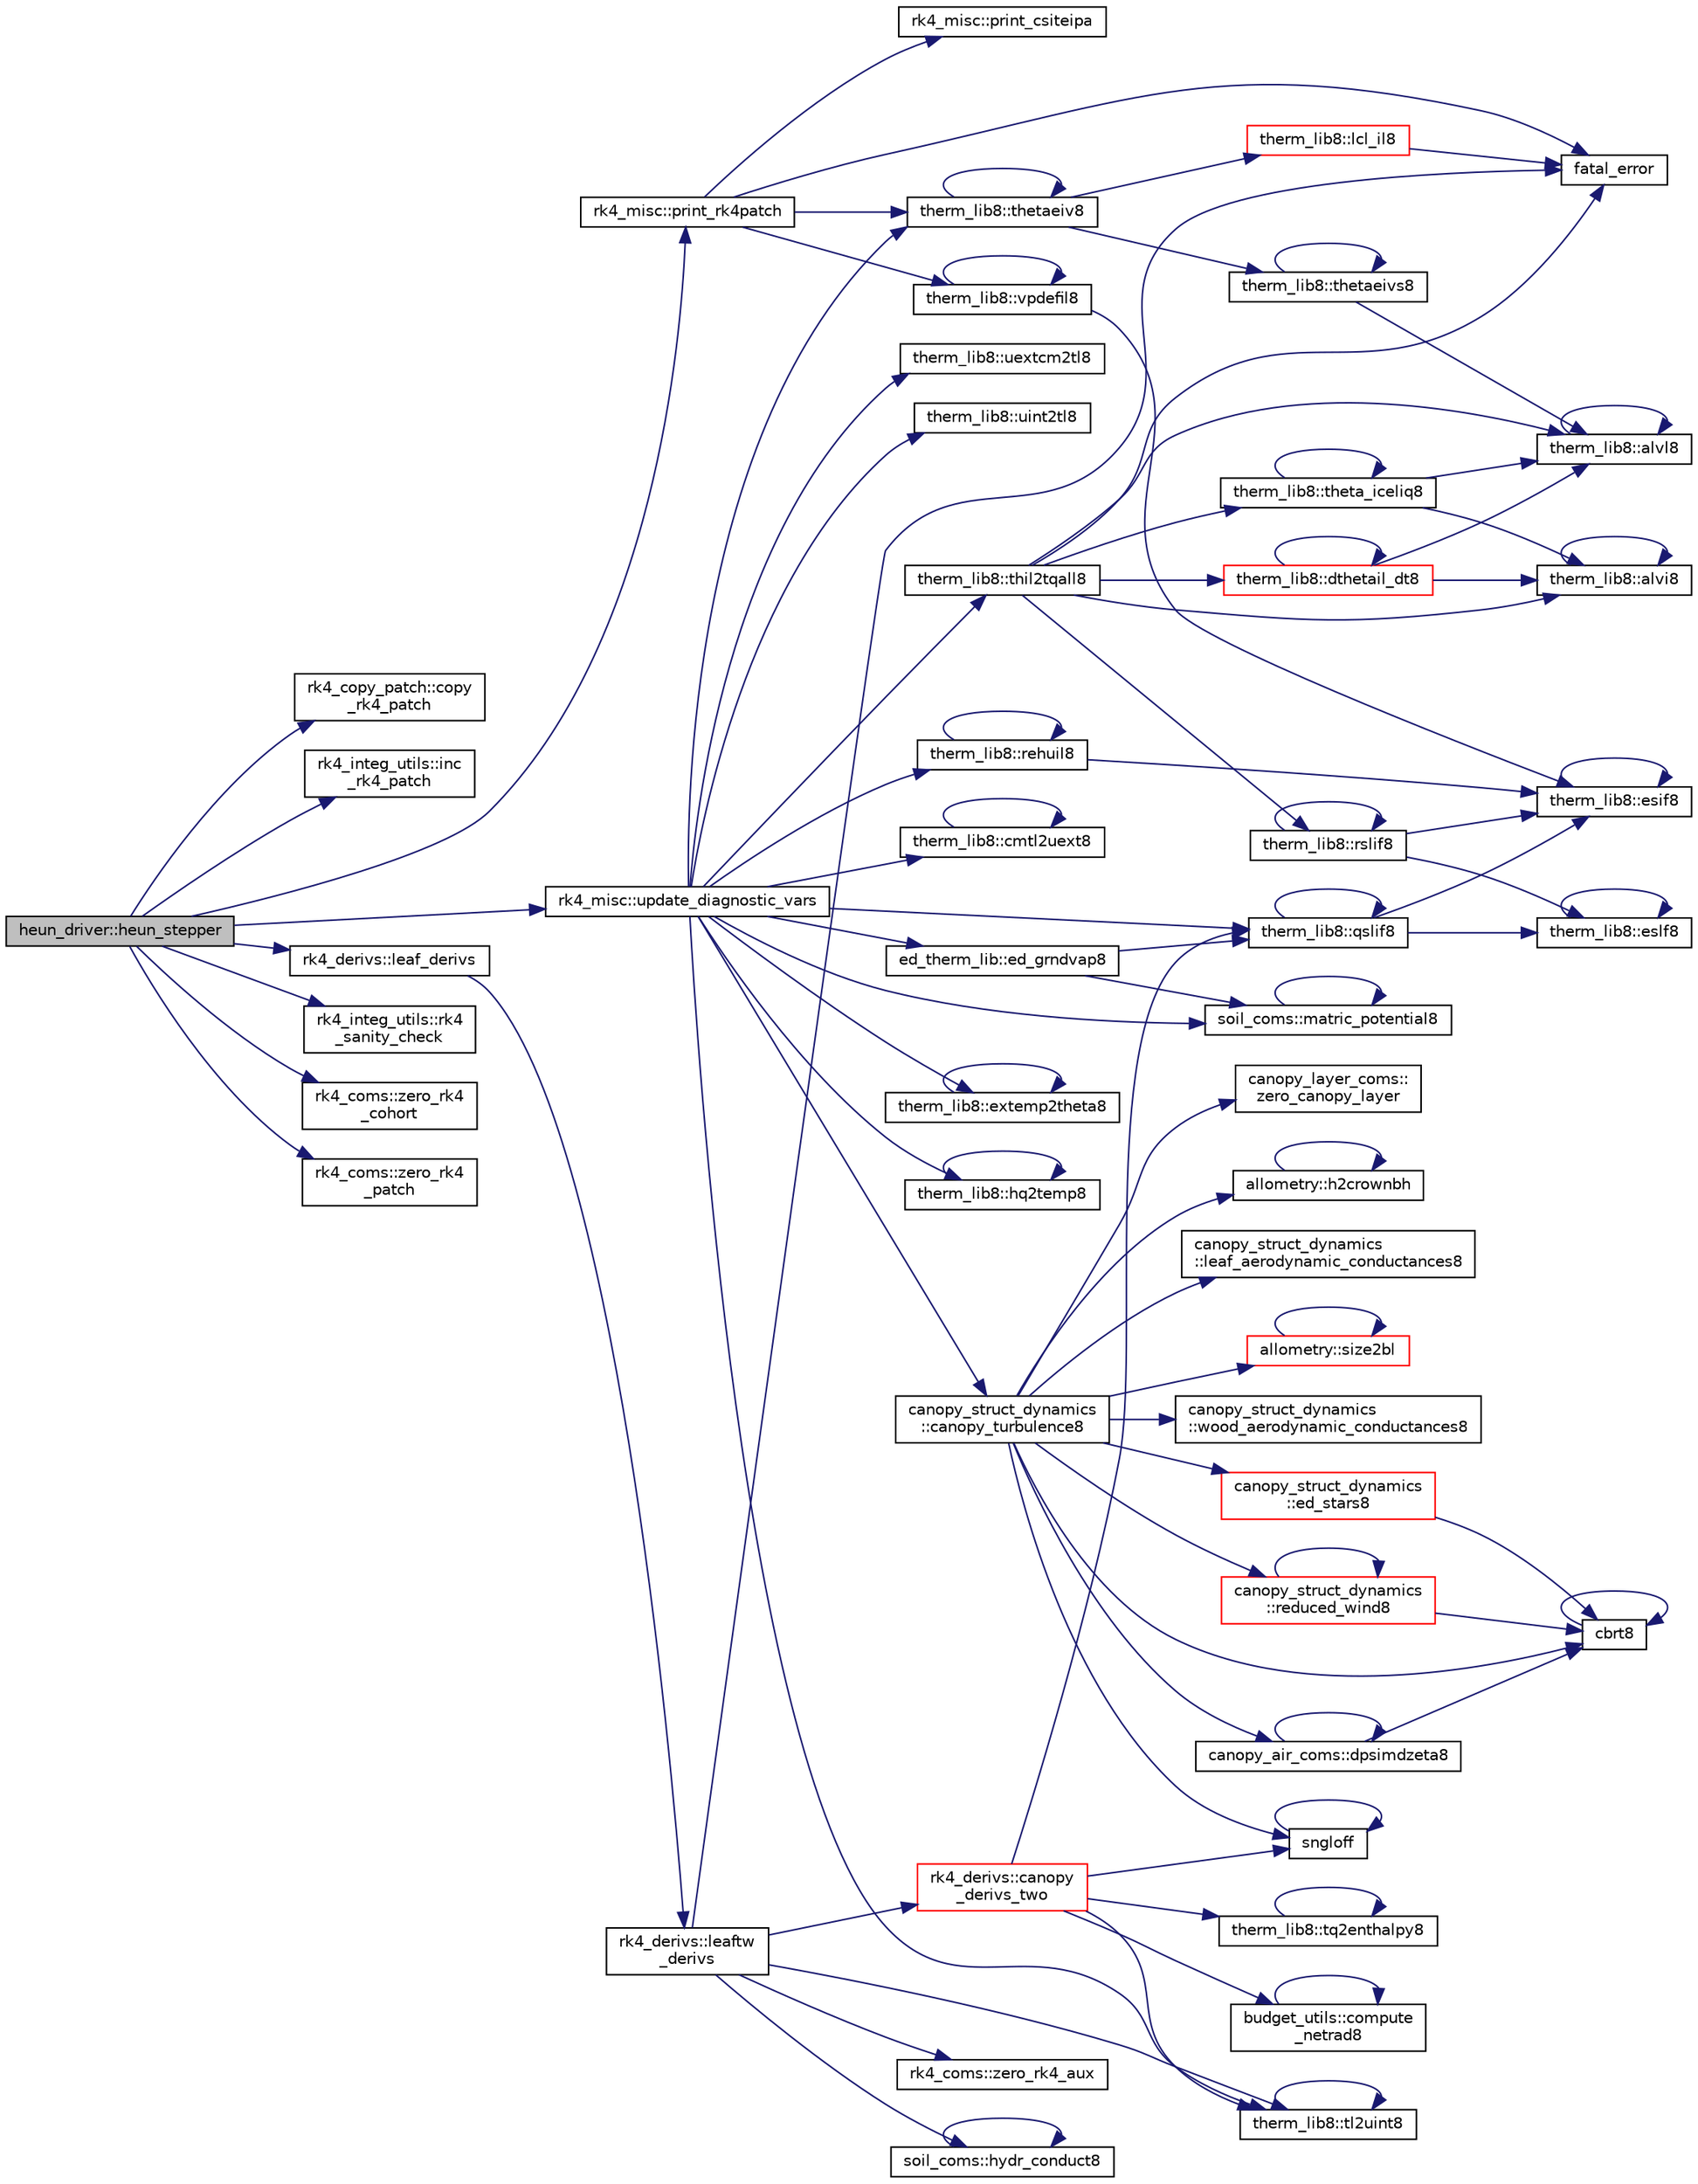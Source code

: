 digraph "heun_driver::heun_stepper"
{
 // LATEX_PDF_SIZE
  edge [fontname="Helvetica",fontsize="10",labelfontname="Helvetica",labelfontsize="10"];
  node [fontname="Helvetica",fontsize="10",shape=record];
  rankdir="LR";
  Node1 [label="heun_driver::heun_stepper",height=0.2,width=0.4,color="black", fillcolor="grey75", style="filled", fontcolor="black",tooltip=" "];
  Node1 -> Node2 [color="midnightblue",fontsize="10",style="solid",fontname="Helvetica"];
  Node2 [label="rk4_copy_patch::copy\l_rk4_patch",height=0.2,width=0.4,color="black", fillcolor="white", style="filled",URL="$namespacerk4__copy__patch.html#a0a4e12314b4876462e80f56d7535da4c",tooltip=" "];
  Node1 -> Node3 [color="midnightblue",fontsize="10",style="solid",fontname="Helvetica"];
  Node3 [label="rk4_integ_utils::inc\l_rk4_patch",height=0.2,width=0.4,color="black", fillcolor="white", style="filled",URL="$namespacerk4__integ__utils.html#a1b5e7645fe2cdb0b762d2cf3e31cf5d2",tooltip=" "];
  Node1 -> Node4 [color="midnightblue",fontsize="10",style="solid",fontname="Helvetica"];
  Node4 [label="rk4_derivs::leaf_derivs",height=0.2,width=0.4,color="black", fillcolor="white", style="filled",URL="$namespacerk4__derivs.html#a442a8d66ccac279ead18986735cf5a07",tooltip=" "];
  Node4 -> Node5 [color="midnightblue",fontsize="10",style="solid",fontname="Helvetica"];
  Node5 [label="rk4_derivs::leaftw\l_derivs",height=0.2,width=0.4,color="black", fillcolor="white", style="filled",URL="$namespacerk4__derivs.html#a9d842f7ffa1b755cb2e94fe1e5a2b65d",tooltip=" "];
  Node5 -> Node6 [color="midnightblue",fontsize="10",style="solid",fontname="Helvetica"];
  Node6 [label="rk4_derivs::canopy\l_derivs_two",height=0.2,width=0.4,color="red", fillcolor="white", style="filled",URL="$namespacerk4__derivs.html#ad2856182582c44c3aacf61bb38aa5fd4",tooltip=" "];
  Node6 -> Node7 [color="midnightblue",fontsize="10",style="solid",fontname="Helvetica"];
  Node7 [label="budget_utils::compute\l_netrad8",height=0.2,width=0.4,color="black", fillcolor="white", style="filled",URL="$namespacebudget__utils.html#a5866b9dbe2ba1c378cf5069ebd09674d",tooltip=" "];
  Node7 -> Node7 [color="midnightblue",fontsize="10",style="solid",fontname="Helvetica"];
  Node6 -> Node8 [color="midnightblue",fontsize="10",style="solid",fontname="Helvetica"];
  Node8 [label="therm_lib8::qslif8",height=0.2,width=0.4,color="black", fillcolor="white", style="filled",URL="$namespacetherm__lib8.html#aa9d6ede67f0021ccc80049f582b3177b",tooltip=" "];
  Node8 -> Node9 [color="midnightblue",fontsize="10",style="solid",fontname="Helvetica"];
  Node9 [label="therm_lib8::esif8",height=0.2,width=0.4,color="black", fillcolor="white", style="filled",URL="$namespacetherm__lib8.html#a4c2e61543813926681cd581b4c72f0a9",tooltip=" "];
  Node9 -> Node9 [color="midnightblue",fontsize="10",style="solid",fontname="Helvetica"];
  Node8 -> Node10 [color="midnightblue",fontsize="10",style="solid",fontname="Helvetica"];
  Node10 [label="therm_lib8::eslf8",height=0.2,width=0.4,color="black", fillcolor="white", style="filled",URL="$namespacetherm__lib8.html#aa7a527bdf772238306801f7f86e6db58",tooltip=" "];
  Node10 -> Node10 [color="midnightblue",fontsize="10",style="solid",fontname="Helvetica"];
  Node8 -> Node8 [color="midnightblue",fontsize="10",style="solid",fontname="Helvetica"];
  Node6 -> Node11 [color="midnightblue",fontsize="10",style="solid",fontname="Helvetica"];
  Node11 [label="sngloff",height=0.2,width=0.4,color="black", fillcolor="white", style="filled",URL="$numutils_8f90.html#a97ff3973394dba1b9534e055e358de97",tooltip=" "];
  Node11 -> Node11 [color="midnightblue",fontsize="10",style="solid",fontname="Helvetica"];
  Node6 -> Node12 [color="midnightblue",fontsize="10",style="solid",fontname="Helvetica"];
  Node12 [label="therm_lib8::tl2uint8",height=0.2,width=0.4,color="black", fillcolor="white", style="filled",URL="$namespacetherm__lib8.html#afb21e6b55b53bbc124c228e01ccc60cb",tooltip=" "];
  Node12 -> Node12 [color="midnightblue",fontsize="10",style="solid",fontname="Helvetica"];
  Node6 -> Node13 [color="midnightblue",fontsize="10",style="solid",fontname="Helvetica"];
  Node13 [label="therm_lib8::tq2enthalpy8",height=0.2,width=0.4,color="black", fillcolor="white", style="filled",URL="$namespacetherm__lib8.html#abc11d3a9518a513fd0b3b97e6fc0e68e",tooltip=" "];
  Node13 -> Node13 [color="midnightblue",fontsize="10",style="solid",fontname="Helvetica"];
  Node5 -> Node15 [color="midnightblue",fontsize="10",style="solid",fontname="Helvetica"];
  Node15 [label="fatal_error",height=0.2,width=0.4,color="black", fillcolor="white", style="filled",URL="$fatal__error_8_f90.html#a2a2bff228716ab48a81c795b348d1665",tooltip=" "];
  Node5 -> Node16 [color="midnightblue",fontsize="10",style="solid",fontname="Helvetica"];
  Node16 [label="soil_coms::hydr_conduct8",height=0.2,width=0.4,color="black", fillcolor="white", style="filled",URL="$namespacesoil__coms.html#a8bfcf41a8d8d6c964fd099e07ccdeb7e",tooltip=" "];
  Node16 -> Node16 [color="midnightblue",fontsize="10",style="solid",fontname="Helvetica"];
  Node5 -> Node12 [color="midnightblue",fontsize="10",style="solid",fontname="Helvetica"];
  Node5 -> Node17 [color="midnightblue",fontsize="10",style="solid",fontname="Helvetica"];
  Node17 [label="rk4_coms::zero_rk4_aux",height=0.2,width=0.4,color="black", fillcolor="white", style="filled",URL="$namespacerk4__coms.html#a0af8d3f6d5452c98c81c5230f3b22343",tooltip=" "];
  Node1 -> Node18 [color="midnightblue",fontsize="10",style="solid",fontname="Helvetica"];
  Node18 [label="rk4_misc::print_rk4patch",height=0.2,width=0.4,color="black", fillcolor="white", style="filled",URL="$namespacerk4__misc.html#a6f1b7481db8c4187a653058e22652cb9",tooltip=" "];
  Node18 -> Node15 [color="midnightblue",fontsize="10",style="solid",fontname="Helvetica"];
  Node18 -> Node19 [color="midnightblue",fontsize="10",style="solid",fontname="Helvetica"];
  Node19 [label="rk4_misc::print_csiteipa",height=0.2,width=0.4,color="black", fillcolor="white", style="filled",URL="$namespacerk4__misc.html#a0c4d2f93e98e7f917d90689dcdaf47e3",tooltip=" "];
  Node18 -> Node20 [color="midnightblue",fontsize="10",style="solid",fontname="Helvetica"];
  Node20 [label="therm_lib8::thetaeiv8",height=0.2,width=0.4,color="black", fillcolor="white", style="filled",URL="$namespacetherm__lib8.html#aca0eeff24415eab272c13efcba42ebd5",tooltip=" "];
  Node20 -> Node21 [color="midnightblue",fontsize="10",style="solid",fontname="Helvetica"];
  Node21 [label="therm_lib8::lcl_il8",height=0.2,width=0.4,color="red", fillcolor="white", style="filled",URL="$namespacetherm__lib8.html#a0f6906696662a832ed73b03f8f97e449",tooltip=" "];
  Node21 -> Node15 [color="midnightblue",fontsize="10",style="solid",fontname="Helvetica"];
  Node20 -> Node20 [color="midnightblue",fontsize="10",style="solid",fontname="Helvetica"];
  Node20 -> Node26 [color="midnightblue",fontsize="10",style="solid",fontname="Helvetica"];
  Node26 [label="therm_lib8::thetaeivs8",height=0.2,width=0.4,color="black", fillcolor="white", style="filled",URL="$namespacetherm__lib8.html#a43786e4d4bcf61f6d8fb66fa5a925df9",tooltip=" "];
  Node26 -> Node27 [color="midnightblue",fontsize="10",style="solid",fontname="Helvetica"];
  Node27 [label="therm_lib8::alvl8",height=0.2,width=0.4,color="black", fillcolor="white", style="filled",URL="$namespacetherm__lib8.html#a8dfe9d6c06c19f28e388354ce1001ec2",tooltip=" "];
  Node27 -> Node27 [color="midnightblue",fontsize="10",style="solid",fontname="Helvetica"];
  Node26 -> Node26 [color="midnightblue",fontsize="10",style="solid",fontname="Helvetica"];
  Node18 -> Node28 [color="midnightblue",fontsize="10",style="solid",fontname="Helvetica"];
  Node28 [label="therm_lib8::vpdefil8",height=0.2,width=0.4,color="black", fillcolor="white", style="filled",URL="$namespacetherm__lib8.html#a11c93be5459d6b6a5501cbd52977e6ab",tooltip=" "];
  Node28 -> Node9 [color="midnightblue",fontsize="10",style="solid",fontname="Helvetica"];
  Node28 -> Node28 [color="midnightblue",fontsize="10",style="solid",fontname="Helvetica"];
  Node1 -> Node29 [color="midnightblue",fontsize="10",style="solid",fontname="Helvetica"];
  Node29 [label="rk4_integ_utils::rk4\l_sanity_check",height=0.2,width=0.4,color="black", fillcolor="white", style="filled",URL="$namespacerk4__integ__utils.html#ae05e3b41c7c1e757ebe65c8627d398ab",tooltip=" "];
  Node1 -> Node30 [color="midnightblue",fontsize="10",style="solid",fontname="Helvetica"];
  Node30 [label="rk4_misc::update_diagnostic_vars",height=0.2,width=0.4,color="black", fillcolor="white", style="filled",URL="$namespacerk4__misc.html#a1d4d4a8632749f2ae1611575efdf75cb",tooltip=" "];
  Node30 -> Node31 [color="midnightblue",fontsize="10",style="solid",fontname="Helvetica"];
  Node31 [label="canopy_struct_dynamics\l::canopy_turbulence8",height=0.2,width=0.4,color="black", fillcolor="white", style="filled",URL="$namespacecanopy__struct__dynamics.html#a1cdbc02d1009ee6ff32a3c234f549a9a",tooltip=" "];
  Node31 -> Node32 [color="midnightblue",fontsize="10",style="solid",fontname="Helvetica"];
  Node32 [label="cbrt8",height=0.2,width=0.4,color="black", fillcolor="white", style="filled",URL="$numutils_8f90.html#ad4b910be4531c088be1d1e83197aa36e",tooltip=" "];
  Node32 -> Node32 [color="midnightblue",fontsize="10",style="solid",fontname="Helvetica"];
  Node31 -> Node33 [color="midnightblue",fontsize="10",style="solid",fontname="Helvetica"];
  Node33 [label="canopy_air_coms::dpsimdzeta8",height=0.2,width=0.4,color="black", fillcolor="white", style="filled",URL="$namespacecanopy__air__coms.html#a51b006ac118f9549aee23ddb61a1bf19",tooltip=" "];
  Node33 -> Node32 [color="midnightblue",fontsize="10",style="solid",fontname="Helvetica"];
  Node33 -> Node33 [color="midnightblue",fontsize="10",style="solid",fontname="Helvetica"];
  Node31 -> Node34 [color="midnightblue",fontsize="10",style="solid",fontname="Helvetica"];
  Node34 [label="canopy_struct_dynamics\l::ed_stars8",height=0.2,width=0.4,color="red", fillcolor="white", style="filled",URL="$namespacecanopy__struct__dynamics.html#af6b2f4221f3eb91585a6baafc373bb88",tooltip=" "];
  Node34 -> Node32 [color="midnightblue",fontsize="10",style="solid",fontname="Helvetica"];
  Node31 -> Node40 [color="midnightblue",fontsize="10",style="solid",fontname="Helvetica"];
  Node40 [label="allometry::h2crownbh",height=0.2,width=0.4,color="black", fillcolor="white", style="filled",URL="$namespaceallometry.html#a88949ed487fccc2f1dfd065399043b0d",tooltip=" "];
  Node40 -> Node40 [color="midnightblue",fontsize="10",style="solid",fontname="Helvetica"];
  Node31 -> Node41 [color="midnightblue",fontsize="10",style="solid",fontname="Helvetica"];
  Node41 [label="canopy_struct_dynamics\l::leaf_aerodynamic_conductances8",height=0.2,width=0.4,color="black", fillcolor="white", style="filled",URL="$namespacecanopy__struct__dynamics.html#a603f1234645bf9624c578131440e8555",tooltip=" "];
  Node31 -> Node42 [color="midnightblue",fontsize="10",style="solid",fontname="Helvetica"];
  Node42 [label="canopy_struct_dynamics\l::reduced_wind8",height=0.2,width=0.4,color="red", fillcolor="white", style="filled",URL="$namespacecanopy__struct__dynamics.html#a4bfef6570fcebda5f22600fd0660ee0c",tooltip=" "];
  Node42 -> Node32 [color="midnightblue",fontsize="10",style="solid",fontname="Helvetica"];
  Node42 -> Node42 [color="midnightblue",fontsize="10",style="solid",fontname="Helvetica"];
  Node31 -> Node43 [color="midnightblue",fontsize="10",style="solid",fontname="Helvetica"];
  Node43 [label="allometry::size2bl",height=0.2,width=0.4,color="red", fillcolor="white", style="filled",URL="$namespaceallometry.html#a10c3f179ffa5bee4c98a338aa18067ee",tooltip=" "];
  Node43 -> Node43 [color="midnightblue",fontsize="10",style="solid",fontname="Helvetica"];
  Node31 -> Node11 [color="midnightblue",fontsize="10",style="solid",fontname="Helvetica"];
  Node31 -> Node45 [color="midnightblue",fontsize="10",style="solid",fontname="Helvetica"];
  Node45 [label="canopy_struct_dynamics\l::wood_aerodynamic_conductances8",height=0.2,width=0.4,color="black", fillcolor="white", style="filled",URL="$namespacecanopy__struct__dynamics.html#ab3558ff33f85ef3ffe4b58bc41a6c04f",tooltip=" "];
  Node31 -> Node46 [color="midnightblue",fontsize="10",style="solid",fontname="Helvetica"];
  Node46 [label="canopy_layer_coms::\lzero_canopy_layer",height=0.2,width=0.4,color="black", fillcolor="white", style="filled",URL="$namespacecanopy__layer__coms.html#a35bc9ed614af3affcdbfe5b81f97bb12",tooltip=" "];
  Node30 -> Node47 [color="midnightblue",fontsize="10",style="solid",fontname="Helvetica"];
  Node47 [label="therm_lib8::cmtl2uext8",height=0.2,width=0.4,color="black", fillcolor="white", style="filled",URL="$namespacetherm__lib8.html#af5c7259346e1ee029458410d49100d77",tooltip=" "];
  Node47 -> Node47 [color="midnightblue",fontsize="10",style="solid",fontname="Helvetica"];
  Node30 -> Node48 [color="midnightblue",fontsize="10",style="solid",fontname="Helvetica"];
  Node48 [label="ed_therm_lib::ed_grndvap8",height=0.2,width=0.4,color="black", fillcolor="white", style="filled",URL="$namespaceed__therm__lib.html#a746a2bb61d932fd3cb928a3b5e5e832e",tooltip=" "];
  Node48 -> Node49 [color="midnightblue",fontsize="10",style="solid",fontname="Helvetica"];
  Node49 [label="soil_coms::matric_potential8",height=0.2,width=0.4,color="black", fillcolor="white", style="filled",URL="$namespacesoil__coms.html#aba13a25afd16826ae4dfb38fa047ba76",tooltip=" "];
  Node49 -> Node49 [color="midnightblue",fontsize="10",style="solid",fontname="Helvetica"];
  Node48 -> Node8 [color="midnightblue",fontsize="10",style="solid",fontname="Helvetica"];
  Node30 -> Node50 [color="midnightblue",fontsize="10",style="solid",fontname="Helvetica"];
  Node50 [label="therm_lib8::extemp2theta8",height=0.2,width=0.4,color="black", fillcolor="white", style="filled",URL="$namespacetherm__lib8.html#a309e38d181bfb3eea47d3f220e44b923",tooltip=" "];
  Node50 -> Node50 [color="midnightblue",fontsize="10",style="solid",fontname="Helvetica"];
  Node30 -> Node51 [color="midnightblue",fontsize="10",style="solid",fontname="Helvetica"];
  Node51 [label="therm_lib8::hq2temp8",height=0.2,width=0.4,color="black", fillcolor="white", style="filled",URL="$namespacetherm__lib8.html#a1ffd2b0e4437b77b168fa1df97e641ca",tooltip=" "];
  Node51 -> Node51 [color="midnightblue",fontsize="10",style="solid",fontname="Helvetica"];
  Node30 -> Node49 [color="midnightblue",fontsize="10",style="solid",fontname="Helvetica"];
  Node30 -> Node8 [color="midnightblue",fontsize="10",style="solid",fontname="Helvetica"];
  Node30 -> Node52 [color="midnightblue",fontsize="10",style="solid",fontname="Helvetica"];
  Node52 [label="therm_lib8::rehuil8",height=0.2,width=0.4,color="black", fillcolor="white", style="filled",URL="$namespacetherm__lib8.html#a51fbba130b3fc3a6cc1744aeb76a2b81",tooltip=" "];
  Node52 -> Node9 [color="midnightblue",fontsize="10",style="solid",fontname="Helvetica"];
  Node52 -> Node52 [color="midnightblue",fontsize="10",style="solid",fontname="Helvetica"];
  Node30 -> Node20 [color="midnightblue",fontsize="10",style="solid",fontname="Helvetica"];
  Node30 -> Node53 [color="midnightblue",fontsize="10",style="solid",fontname="Helvetica"];
  Node53 [label="therm_lib8::thil2tqall8",height=0.2,width=0.4,color="black", fillcolor="white", style="filled",URL="$namespacetherm__lib8.html#ac25af6f3203cd6cbf1e3933ae25eaeca",tooltip=" "];
  Node53 -> Node54 [color="midnightblue",fontsize="10",style="solid",fontname="Helvetica"];
  Node54 [label="therm_lib8::alvi8",height=0.2,width=0.4,color="black", fillcolor="white", style="filled",URL="$namespacetherm__lib8.html#a3b1992f0fffee3a316b79819cac27382",tooltip=" "];
  Node54 -> Node54 [color="midnightblue",fontsize="10",style="solid",fontname="Helvetica"];
  Node53 -> Node27 [color="midnightblue",fontsize="10",style="solid",fontname="Helvetica"];
  Node53 -> Node55 [color="midnightblue",fontsize="10",style="solid",fontname="Helvetica"];
  Node55 [label="therm_lib8::dthetail_dt8",height=0.2,width=0.4,color="red", fillcolor="white", style="filled",URL="$namespacetherm__lib8.html#acd882aa1f52e8cbaee8065ca35eb5867",tooltip=" "];
  Node55 -> Node54 [color="midnightblue",fontsize="10",style="solid",fontname="Helvetica"];
  Node55 -> Node27 [color="midnightblue",fontsize="10",style="solid",fontname="Helvetica"];
  Node55 -> Node55 [color="midnightblue",fontsize="10",style="solid",fontname="Helvetica"];
  Node53 -> Node15 [color="midnightblue",fontsize="10",style="solid",fontname="Helvetica"];
  Node53 -> Node58 [color="midnightblue",fontsize="10",style="solid",fontname="Helvetica"];
  Node58 [label="therm_lib8::rslif8",height=0.2,width=0.4,color="black", fillcolor="white", style="filled",URL="$namespacetherm__lib8.html#a0f62e29f88493f7bc240060f337ade98",tooltip=" "];
  Node58 -> Node9 [color="midnightblue",fontsize="10",style="solid",fontname="Helvetica"];
  Node58 -> Node10 [color="midnightblue",fontsize="10",style="solid",fontname="Helvetica"];
  Node58 -> Node58 [color="midnightblue",fontsize="10",style="solid",fontname="Helvetica"];
  Node53 -> Node59 [color="midnightblue",fontsize="10",style="solid",fontname="Helvetica"];
  Node59 [label="therm_lib8::theta_iceliq8",height=0.2,width=0.4,color="black", fillcolor="white", style="filled",URL="$namespacetherm__lib8.html#a7d5573528d5f5adeb9beb594eead7f4f",tooltip=" "];
  Node59 -> Node54 [color="midnightblue",fontsize="10",style="solid",fontname="Helvetica"];
  Node59 -> Node27 [color="midnightblue",fontsize="10",style="solid",fontname="Helvetica"];
  Node59 -> Node59 [color="midnightblue",fontsize="10",style="solid",fontname="Helvetica"];
  Node30 -> Node12 [color="midnightblue",fontsize="10",style="solid",fontname="Helvetica"];
  Node30 -> Node60 [color="midnightblue",fontsize="10",style="solid",fontname="Helvetica"];
  Node60 [label="therm_lib8::uextcm2tl8",height=0.2,width=0.4,color="black", fillcolor="white", style="filled",URL="$namespacetherm__lib8.html#af00b031b94385eb06e81a837246715bd",tooltip=" "];
  Node30 -> Node61 [color="midnightblue",fontsize="10",style="solid",fontname="Helvetica"];
  Node61 [label="therm_lib8::uint2tl8",height=0.2,width=0.4,color="black", fillcolor="white", style="filled",URL="$namespacetherm__lib8.html#a25d3d7f68a7ddbdf3c13eac03b1bb780",tooltip=" "];
  Node1 -> Node62 [color="midnightblue",fontsize="10",style="solid",fontname="Helvetica"];
  Node62 [label="rk4_coms::zero_rk4\l_cohort",height=0.2,width=0.4,color="black", fillcolor="white", style="filled",URL="$namespacerk4__coms.html#a1053434edb41147cb74257d6339eab8f",tooltip=" "];
  Node1 -> Node63 [color="midnightblue",fontsize="10",style="solid",fontname="Helvetica"];
  Node63 [label="rk4_coms::zero_rk4\l_patch",height=0.2,width=0.4,color="black", fillcolor="white", style="filled",URL="$namespacerk4__coms.html#a4206f404f555c50ee6570211356bd537",tooltip=" "];
}
